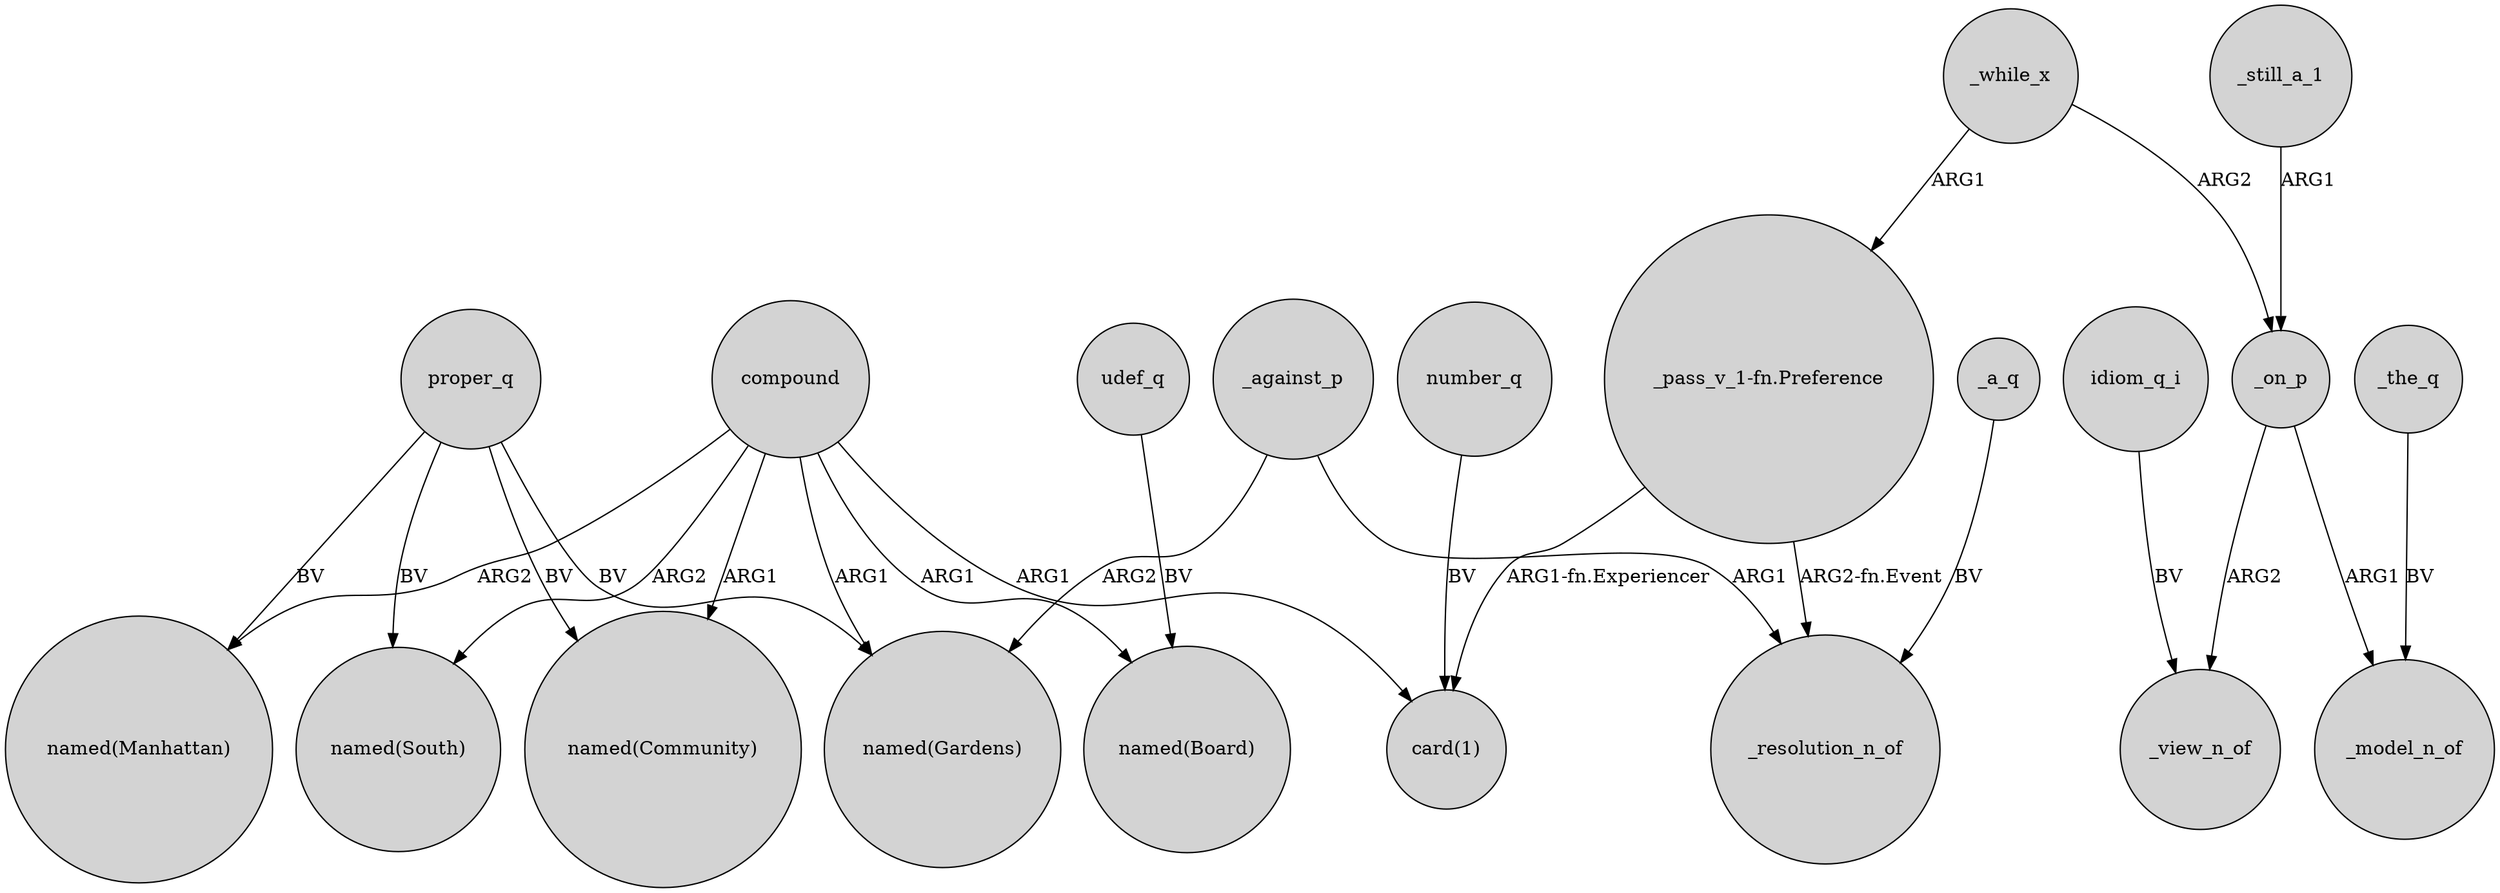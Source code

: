 digraph {
	node [shape=circle style=filled]
	proper_q -> "named(Gardens)" [label=BV]
	proper_q -> "named(South)" [label=BV]
	number_q -> "card(1)" [label=BV]
	_while_x -> "_pass_v_1-fn.Preference" [label=ARG1]
	proper_q -> "named(Community)" [label=BV]
	_the_q -> _model_n_of [label=BV]
	proper_q -> "named(Manhattan)" [label=BV]
	_while_x -> _on_p [label=ARG2]
	compound -> "named(Gardens)" [label=ARG1]
	_against_p -> _resolution_n_of [label=ARG1]
	"_pass_v_1-fn.Preference" -> _resolution_n_of [label="ARG2-fn.Event"]
	compound -> "named(Manhattan)" [label=ARG2]
	compound -> "named(South)" [label=ARG2]
	udef_q -> "named(Board)" [label=BV]
	_against_p -> "named(Gardens)" [label=ARG2]
	_still_a_1 -> _on_p [label=ARG1]
	_on_p -> _view_n_of [label=ARG2]
	_on_p -> _model_n_of [label=ARG1]
	idiom_q_i -> _view_n_of [label=BV]
	compound -> "named(Community)" [label=ARG1]
	compound -> "named(Board)" [label=ARG1]
	_a_q -> _resolution_n_of [label=BV]
	"_pass_v_1-fn.Preference" -> "card(1)" [label="ARG1-fn.Experiencer"]
	compound -> "card(1)" [label=ARG1]
}
